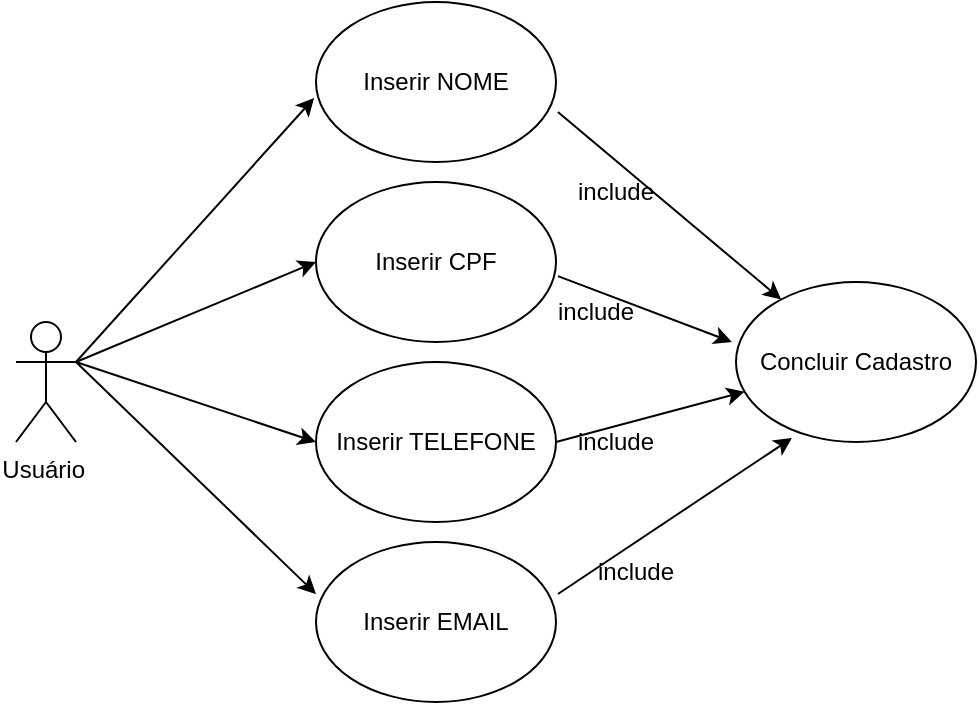 <mxfile version="21.2.9" type="github">
  <diagram name="Página-1" id="P_RjrmrG8BQmSYQHVWyc">
    <mxGraphModel dx="880" dy="484" grid="1" gridSize="10" guides="1" tooltips="1" connect="1" arrows="1" fold="1" page="1" pageScale="1" pageWidth="827" pageHeight="1169" math="0" shadow="0">
      <root>
        <mxCell id="0" />
        <mxCell id="1" parent="0" />
        <mxCell id="JnbbwRTxF0pdlyESdt7r-1" value="Usuário&amp;nbsp;" style="shape=umlActor;verticalLabelPosition=bottom;verticalAlign=top;html=1;outlineConnect=0;" vertex="1" parent="1">
          <mxGeometry x="40" y="180" width="30" height="60" as="geometry" />
        </mxCell>
        <mxCell id="JnbbwRTxF0pdlyESdt7r-2" value="Inserir NOME" style="ellipse;whiteSpace=wrap;html=1;" vertex="1" parent="1">
          <mxGeometry x="190" y="20" width="120" height="80" as="geometry" />
        </mxCell>
        <mxCell id="JnbbwRTxF0pdlyESdt7r-3" value="Inserir CPF" style="ellipse;whiteSpace=wrap;html=1;" vertex="1" parent="1">
          <mxGeometry x="190" y="110" width="120" height="80" as="geometry" />
        </mxCell>
        <mxCell id="JnbbwRTxF0pdlyESdt7r-4" value="Inserir EMAIL" style="ellipse;whiteSpace=wrap;html=1;" vertex="1" parent="1">
          <mxGeometry x="190" y="290" width="120" height="80" as="geometry" />
        </mxCell>
        <mxCell id="JnbbwRTxF0pdlyESdt7r-5" value="Inserir TELEFONE" style="ellipse;whiteSpace=wrap;html=1;" vertex="1" parent="1">
          <mxGeometry x="190" y="200" width="120" height="80" as="geometry" />
        </mxCell>
        <mxCell id="JnbbwRTxF0pdlyESdt7r-6" value="Concluir Cadastro" style="ellipse;whiteSpace=wrap;html=1;" vertex="1" parent="1">
          <mxGeometry x="400" y="160" width="120" height="80" as="geometry" />
        </mxCell>
        <mxCell id="JnbbwRTxF0pdlyESdt7r-7" value="" style="endArrow=classic;html=1;rounded=0;exitX=1.008;exitY=0.325;exitDx=0;exitDy=0;exitPerimeter=0;entryX=0.233;entryY=0.975;entryDx=0;entryDy=0;entryPerimeter=0;" edge="1" parent="1" source="JnbbwRTxF0pdlyESdt7r-4" target="JnbbwRTxF0pdlyESdt7r-6">
          <mxGeometry width="50" height="50" relative="1" as="geometry">
            <mxPoint x="390" y="280" as="sourcePoint" />
            <mxPoint x="440" y="230" as="targetPoint" />
          </mxGeometry>
        </mxCell>
        <mxCell id="JnbbwRTxF0pdlyESdt7r-8" value="" style="endArrow=classic;html=1;rounded=0;entryX=0;entryY=0.325;entryDx=0;entryDy=0;entryPerimeter=0;exitX=1;exitY=0.333;exitDx=0;exitDy=0;exitPerimeter=0;" edge="1" parent="1" source="JnbbwRTxF0pdlyESdt7r-1" target="JnbbwRTxF0pdlyESdt7r-4">
          <mxGeometry width="50" height="50" relative="1" as="geometry">
            <mxPoint x="390" y="280" as="sourcePoint" />
            <mxPoint x="440" y="230" as="targetPoint" />
          </mxGeometry>
        </mxCell>
        <mxCell id="JnbbwRTxF0pdlyESdt7r-9" value="" style="endArrow=classic;html=1;rounded=0;entryX=0;entryY=0.5;entryDx=0;entryDy=0;exitX=1;exitY=0.333;exitDx=0;exitDy=0;exitPerimeter=0;" edge="1" parent="1" source="JnbbwRTxF0pdlyESdt7r-1" target="JnbbwRTxF0pdlyESdt7r-5">
          <mxGeometry width="50" height="50" relative="1" as="geometry">
            <mxPoint x="390" y="280" as="sourcePoint" />
            <mxPoint x="440" y="230" as="targetPoint" />
          </mxGeometry>
        </mxCell>
        <mxCell id="JnbbwRTxF0pdlyESdt7r-10" value="" style="endArrow=classic;html=1;rounded=0;exitX=1;exitY=0.333;exitDx=0;exitDy=0;exitPerimeter=0;entryX=0;entryY=0.5;entryDx=0;entryDy=0;" edge="1" parent="1" source="JnbbwRTxF0pdlyESdt7r-1" target="JnbbwRTxF0pdlyESdt7r-3">
          <mxGeometry width="50" height="50" relative="1" as="geometry">
            <mxPoint x="390" y="280" as="sourcePoint" />
            <mxPoint x="440" y="230" as="targetPoint" />
          </mxGeometry>
        </mxCell>
        <mxCell id="JnbbwRTxF0pdlyESdt7r-11" value="" style="endArrow=classic;html=1;rounded=0;exitX=1;exitY=0.333;exitDx=0;exitDy=0;exitPerimeter=0;entryX=-0.008;entryY=0.6;entryDx=0;entryDy=0;entryPerimeter=0;" edge="1" parent="1" source="JnbbwRTxF0pdlyESdt7r-1" target="JnbbwRTxF0pdlyESdt7r-2">
          <mxGeometry width="50" height="50" relative="1" as="geometry">
            <mxPoint x="390" y="280" as="sourcePoint" />
            <mxPoint x="440" y="230" as="targetPoint" />
          </mxGeometry>
        </mxCell>
        <mxCell id="JnbbwRTxF0pdlyESdt7r-12" value="" style="endArrow=classic;html=1;rounded=0;exitX=1.008;exitY=0.588;exitDx=0;exitDy=0;exitPerimeter=0;entryX=-0.017;entryY=0.375;entryDx=0;entryDy=0;entryPerimeter=0;" edge="1" parent="1" source="JnbbwRTxF0pdlyESdt7r-3" target="JnbbwRTxF0pdlyESdt7r-6">
          <mxGeometry width="50" height="50" relative="1" as="geometry">
            <mxPoint x="390" y="280" as="sourcePoint" />
            <mxPoint x="440" y="230" as="targetPoint" />
          </mxGeometry>
        </mxCell>
        <mxCell id="JnbbwRTxF0pdlyESdt7r-13" value="" style="endArrow=classic;html=1;rounded=0;exitX=1;exitY=0.5;exitDx=0;exitDy=0;" edge="1" parent="1" source="JnbbwRTxF0pdlyESdt7r-5" target="JnbbwRTxF0pdlyESdt7r-6">
          <mxGeometry width="50" height="50" relative="1" as="geometry">
            <mxPoint x="390" y="280" as="sourcePoint" />
            <mxPoint x="440" y="230" as="targetPoint" />
          </mxGeometry>
        </mxCell>
        <mxCell id="JnbbwRTxF0pdlyESdt7r-14" value="" style="endArrow=classic;html=1;rounded=0;exitX=1.008;exitY=0.688;exitDx=0;exitDy=0;exitPerimeter=0;" edge="1" parent="1" source="JnbbwRTxF0pdlyESdt7r-2" target="JnbbwRTxF0pdlyESdt7r-6">
          <mxGeometry width="50" height="50" relative="1" as="geometry">
            <mxPoint x="390" y="280" as="sourcePoint" />
            <mxPoint x="440" y="230" as="targetPoint" />
          </mxGeometry>
        </mxCell>
        <mxCell id="JnbbwRTxF0pdlyESdt7r-16" value="include" style="text;html=1;strokeColor=none;fillColor=none;align=center;verticalAlign=middle;whiteSpace=wrap;rounded=0;" vertex="1" parent="1">
          <mxGeometry x="310" y="100" width="60" height="30" as="geometry" />
        </mxCell>
        <mxCell id="JnbbwRTxF0pdlyESdt7r-17" value="include" style="text;html=1;strokeColor=none;fillColor=none;align=center;verticalAlign=middle;whiteSpace=wrap;rounded=0;" vertex="1" parent="1">
          <mxGeometry x="300" y="160" width="60" height="30" as="geometry" />
        </mxCell>
        <mxCell id="JnbbwRTxF0pdlyESdt7r-18" value="include" style="text;html=1;strokeColor=none;fillColor=none;align=center;verticalAlign=middle;whiteSpace=wrap;rounded=0;" vertex="1" parent="1">
          <mxGeometry x="310" y="225" width="60" height="30" as="geometry" />
        </mxCell>
        <mxCell id="JnbbwRTxF0pdlyESdt7r-19" value="include" style="text;html=1;strokeColor=none;fillColor=none;align=center;verticalAlign=middle;whiteSpace=wrap;rounded=0;" vertex="1" parent="1">
          <mxGeometry x="320" y="290" width="60" height="30" as="geometry" />
        </mxCell>
      </root>
    </mxGraphModel>
  </diagram>
</mxfile>
